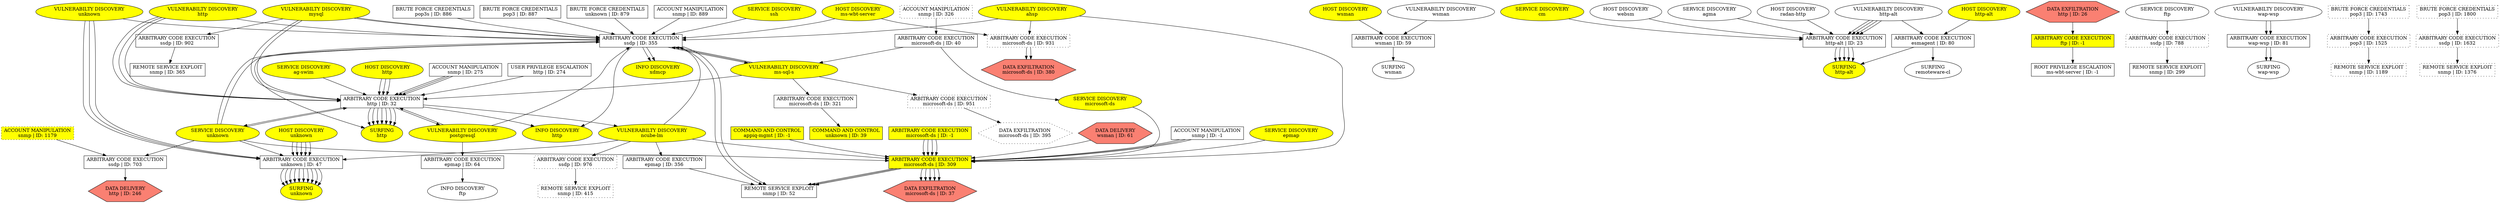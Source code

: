 digraph "" {
	"ARBITRARY CODE EXECUTION
microsoft-ds | ID: 309"	[fillcolor=yellow,
		shape=box,
		style=filled,
		tooltip="\"GPL NETBIOS SMB-DS Session Setup NTMLSSP unicode asn1 overflow attempt\""];
	"REMOTE SERVICE EXPLOIT
snmp | ID: 52"	[shape=box,
		tooltip="\"ET SNMP Samsung Printer SNMP Hardcode RW Community String\""];
	"ARBITRARY CODE EXECUTION
microsoft-ds | ID: 309" -> "REMOTE SERVICE EXPLOIT
snmp | ID: 52"	[key=0,
		data="{'color': 'blue', 'fontcolor': '\"blue\"', 'label': '\"start_next: 04/11/17, 14:05:32\ngap: -81sec\nend_prev: 04/11/17, 14:06:53\"'}"];
	"ARBITRARY CODE EXECUTION
microsoft-ds | ID: 309" -> "REMOTE SERVICE EXPLOIT
snmp | ID: 52"	[key=1,
		data="{'color': 'blue', 'fontcolor': '\"blue\"', 'label': '\"start_next: 04/11/17, 16:33:50\ngap: -184sec\nend_prev: 04/11/17, 16:36:54\"'}"];
	"ARBITRARY CODE EXECUTION
microsoft-ds | ID: 309" -> "REMOTE SERVICE EXPLOIT
snmp | ID: 52"	[key=2,
		data="{'color': 'blue', 'fontcolor': '\"blue\"', 'label': '\"start_next: 04/11/17, 18:04:59\ngap: -76sec\nend_prev: 04/11/17, 18:06:15\"'}"];
	"DATA EXFILTRATION
microsoft-ds | ID: 37"	[fillcolor=salmon,
		shape=hexagon,
		style=filled,
		tooltip="\"GPL NETBIOS SMB-DS IPC$ unicode share access\""];
	"ARBITRARY CODE EXECUTION
microsoft-ds | ID: 309" -> "DATA EXFILTRATION
microsoft-ds | ID: 37"	[key=0,
		data="{'color': 'tomato', 'fontcolor': '\"tomato\"', 'label': '\"start_next: 04/11/17, 17:03:44\ngap: 122sec\nend_prev: 04/11/17, 17:01:42\"'}"];
	"ARBITRARY CODE EXECUTION
microsoft-ds | ID: 309" -> "DATA EXFILTRATION
microsoft-ds | ID: 37"	[key=1,
		data="{'color': 'tomato', 'fontcolor': '\"tomato\"', 'label': '\"start_next: 04/11/17, 18:10:42\ngap: -34sec\nend_prev: 04/11/17, 18:11:15\"'}"];
	"ARBITRARY CODE EXECUTION
microsoft-ds | ID: 309" -> "DATA EXFILTRATION
microsoft-ds | ID: 37"	[key=2,
		data="{'color': 'tomato', 'fontcolor': '\"tomato\"', 'label': '\"start_next: 04/11/17, 19:08:19\ngap: 0sec\nend_prev: 04/11/17, 19:08:19\"'}"];
	"ARBITRARY CODE EXECUTION
microsoft-ds | ID: 309" -> "DATA EXFILTRATION
microsoft-ds | ID: 37"	[key=3,
		data="{'color': 'tomato', 'fontcolor': '\"tomato\"', 'label': '\"start_next: 04/11/17, 21:12:29\ngap: 0sec\nend_prev: 04/11/17, 21:12:29\"'}"];
	"ARBITRARY CODE EXECUTION
microsoft-ds | ID: 309" -> "DATA EXFILTRATION
microsoft-ds | ID: 37"	[key=4,
		data="{'color': 'tomato', 'fontcolor': '\"tomato\"', 'label': '\"start_next: 04/11/17, 22:27:22\ngap: 0sec\nend_prev: 04/11/17, 22:27:22\"'}"];
	"ARBITRARY CODE EXECUTION
microsoft-ds | ID: 931"	[shape=box,
		style=dotted,
		tooltip="\"GPL NETBIOS DCERPC Remote Activation bind attempt
GPL NETBIOS DCERPC IActivation little endian bind attempt
GPL NETBIOS SMB-DS \
Session Setup NTMLSSP asn1 overflow attempt
GPL MISC UPnP malformed advertisement
GPL NETBIOS SMB-DS Session Setup NTMLSSP unicode \
asn1 overflow attempt\""];
	"DATA EXFILTRATION
microsoft-ds | ID: 380"	[fillcolor=salmon,
		shape=hexagon,
		style=filled,
		tooltip="\"GPL NETBIOS SMB-DS IPC$ unicode share access
ET WEB_SPECIFIC_APPS PHP-CGI query string parameter vulnerability\""];
	"ARBITRARY CODE EXECUTION
microsoft-ds | ID: 931" -> "DATA EXFILTRATION
microsoft-ds | ID: 380"	[key=0,
		data="{'color': 'blue', 'fontcolor': '\"blue\"', 'label': '\"start_next: 04/11/17, 14:32:40\ngap: -189sec\nend_prev: 04/11/17, 14:35:49\"'}"];
	"ARBITRARY CODE EXECUTION
microsoft-ds | ID: 931" -> "DATA EXFILTRATION
microsoft-ds | ID: 380"	[key=1,
		data="{'color': 'blue', 'fontcolor': '\"blue\"', 'label': '\"start_next: 04/11/17, 16:52:00\ngap: -188sec\nend_prev: 04/11/17, 16:55:08\"'}"];
	"ARBITRARY CODE EXECUTION
ssdp | ID: 355"	[shape=box,
		tooltip="\"GPL MISC UPnP malformed advertisement\""];
	"ARBITRARY CODE EXECUTION
ssdp | ID: 355" -> "REMOTE SERVICE EXPLOIT
snmp | ID: 52"	[key=0,
		data="{'color': 'blue', 'fontcolor': '\"blue\"', 'label': '\"start_next: 04/11/17, 16:32:12\ngap: 17sec\nend_prev: 04/11/17, 16:31:55\"'}"];
	"ARBITRARY CODE EXECUTION
ssdp | ID: 355" -> "REMOTE SERVICE EXPLOIT
snmp | ID: 52"	[key=1,
		data="{'color': 'blue', 'fontcolor': '\"blue\"', 'label': '\"start_next: 04/11/17, 16:30:22\ngap: 22sec\nend_prev: 04/11/17, 16:29:59\"'}"];
	"VULNERABILTY DISCOVERY
ms-sql-s"	[fillcolor=yellow,
		shape=oval,
		style=filled,
		tooltip="\"ET POLICY Suspicious inbound to MSSQL port 1433
ET POLICY Suspicious inbound to mySQL port 3306
ET POLICY Suspicious inbound to \
Oracle SQL port 1521
ET POLICY Suspicious inbound to mSQL port 4333\""];
	"ARBITRARY CODE EXECUTION
ssdp | ID: 355" -> "VULNERABILTY DISCOVERY
ms-sql-s"	[key=0,
		data="{'color': 'blue', 'fontcolor': '\"blue\"', 'label': '\"start_next: 04/11/17, 18:56:58\ngap: 3395sec\nend_prev: 04/11/17, 18:00:23\"'}"];
	"SURFING
http"	[fillcolor=yellow,
		shape=oval,
		style=filled,
		tooltip="\"ET WEB_SERVER WEB-PHP phpinfo access\""];
	"ARBITRARY CODE EXECUTION
ssdp | ID: 355" -> "SURFING
http"	[key=0,
		data="{'color': 'blue', 'fontcolor': '\"blue\"', 'label': '\"start_next: 04/11/17, 14:04:47\ngap: 99sec\nend_prev: 04/11/17, 14:03:08\"'}"];
	"INFO DISCOVERY
http"	[fillcolor=yellow,
		shape=oval,
		style=filled,
		tooltip="\"GPL WEB_SERVER mod_gzip_status access\""];
	"ARBITRARY CODE EXECUTION
ssdp | ID: 355" -> "INFO DISCOVERY
http"	[key=0,
		data="{'color': 'blue', 'fontcolor': '\"blue\"', 'label': '\"start_next: 04/11/17, 21:08:16\ngap: 587sec\nend_prev: 04/11/17, 20:58:29\"'}"];
	"INFO DISCOVERY
xdmcp"	[fillcolor=yellow,
		shape=oval,
		style=filled,
		tooltip="\"GPL RPC xdmcp info query\""];
	"ARBITRARY CODE EXECUTION
ssdp | ID: 355" -> "INFO DISCOVERY
xdmcp"	[key=0,
		data="{'color': 'blue', 'fontcolor': '\"blue\"', 'label': '\"start_next: 04/11/17, 14:09:15\ngap: 21sec\nend_prev: 04/11/17, 14:08:53\"'}"];
	"ARBITRARY CODE EXECUTION
ssdp | ID: 355" -> "INFO DISCOVERY
xdmcp"	[key=1,
		data="{'color': 'blue', 'fontcolor': '\"blue\"', 'label': '\"start_next: 04/11/17, 18:58:54\ngap: 21sec\nend_prev: 04/11/17, 18:58:33\"'}"];
	"ARBITRARY CODE EXECUTION
epmap | ID: 64"	[shape=box,
		tooltip="\"ET EXPLOIT Possible Pure-FTPd CVE-2014-6271 attempt
GPL NETBIOS DCERPC Remote Activation bind attempt
GPL NETBIOS DCERPC IActivation \
little endian bind attempt\""];
	"INFO DISCOVERY
ftp"	[shape=oval,
		tooltip="\"GPL FTP CWD Root directory transversal attempt
GPL FTP PORT bounce attempt
GPL FTP CWD ~ attempt
GPL FTP CWD ~root attempt
GPL \
FTP SITE EXEC attempt
GPL FTP CWD .... attempt
GPL FTP LIST directory traversal attempt
GPL RPC xdmcp info query
GPL FTP CWD ...
\
GPL FTP .forward\""];
	"ARBITRARY CODE EXECUTION
epmap | ID: 64" -> "INFO DISCOVERY
ftp"	[key=0,
		data="{'color': 'blue', 'fontcolor': '\"blue\"', 'label': '\"start_next: 04/11/17, 14:03:39\ngap: -127sec\nend_prev: 04/11/17, 14:05:47\"'}"];
	"ARBITRARY CODE EXECUTION
http | ID: 32"	[shape=box,
		tooltip="\"ET CURRENT_EVENTS QNAP Shellshock CVE-2014-6271\""];
	"VULNERABILTY DISCOVERY
ncube-lm"	[fillcolor=yellow,
		shape=oval,
		style=filled,
		tooltip="\"ET POLICY Suspicious inbound to mySQL port 3306
ET POLICY Suspicious inbound to mSQL port 4333
ET POLICY Suspicious inbound to \
MSSQL port 1433
ET POLICY Suspicious inbound to Oracle SQL port 1521
ET SCAN Nessus User Agent
ET POLICY Suspicious inbound to PostgreSQL \
port 5432\""];
	"ARBITRARY CODE EXECUTION
http | ID: 32" -> "VULNERABILTY DISCOVERY
ncube-lm"	[key=0,
		data="{'color': 'blue', 'fontcolor': '\"blue\"', 'label': '\"start_next: 04/11/17, 15:53:52\ngap: 352sec\nend_prev: 04/11/17, 15:48:00\"'}"];
	"SERVICE DISCOVERY
unknown"	[fillcolor=yellow,
		shape=oval,
		style=filled,
		tooltip="\"ET SCAN Potential VNC Scan 5800-5820\""];
	"ARBITRARY CODE EXECUTION
http | ID: 32" -> "SERVICE DISCOVERY
unknown"	[key=0,
		data="{'color': 'purple', 'fontcolor': '\"purple\"', 'label': '\"start_next: 04/11/17, 13:55:54\ngap: 100sec\nend_prev: 04/11/17, 13:54:14\"'}"];
	"VULNERABILTY DISCOVERY
postgresql"	[fillcolor=yellow,
		shape=oval,
		style=filled,
		tooltip="\"ET POLICY Suspicious inbound to PostgreSQL port 5432\""];
	"ARBITRARY CODE EXECUTION
http | ID: 32" -> "VULNERABILTY DISCOVERY
postgresql"	[key=0,
		data="{'color': 'purple', 'fontcolor': '\"purple\"', 'label': '\"start_next: 04/11/17, 15:53:12\ngap: 0sec\nend_prev: 04/11/17, 15:53:12\"'}"];
	"ARBITRARY CODE EXECUTION
http | ID: 32" -> "SURFING
http"	[key=0,
		data="{'color': 'blue', 'fontcolor': '\"blue\"', 'label': '\"start_next: 04/11/17, 22:18:58\ngap: 1sec\nend_prev: 04/11/17, 22:18:57\"'}"];
	"ARBITRARY CODE EXECUTION
http | ID: 32" -> "SURFING
http"	[key=1,
		data="{'color': 'purple', 'fontcolor': '\"purple\"', 'label': '\"start_next: 04/11/17, 13:31:57\ngap: 1sec\nend_prev: 04/11/17, 13:31:56\"'}"];
	"ARBITRARY CODE EXECUTION
http | ID: 32" -> "SURFING
http"	[key=2,
		data="{'color': 'purple', 'fontcolor': '\"purple\"', 'label': '\"start_next: 04/11/17, 15:49:53\ngap: 1sec\nend_prev: 04/11/17, 15:49:52\"'}"];
	"ARBITRARY CODE EXECUTION
http | ID: 32" -> "SURFING
http"	[key=3,
		data="{'color': 'purple', 'fontcolor': '\"purple\"', 'label': '\"start_next: 04/11/17, 18:10:06\ngap: 1sec\nend_prev: 04/11/17, 18:10:05\"'}"];
	"ARBITRARY CODE EXECUTION
http | ID: 32" -> "SURFING
http"	[key=4,
		data="{'color': 'purple', 'fontcolor': '\"purple\"', 'label': '\"start_next: 04/11/17, 13:22:51\ngap: 1sec\nend_prev: 04/11/17, 13:22:50\"'}"];
	"ARBITRARY CODE EXECUTION
http | ID: 32" -> "SURFING
http"	[key=5,
		data="{'color': 'brown', 'fontcolor': '\"brown\"', 'label': '\"start_next: 04/11/17, 14:16:07\ngap: 1sec\nend_prev: 04/11/17, 14:16:06\"'}"];
	"ARBITRARY CODE EXECUTION
http | ID: 32" -> "SURFING
http"	[key=6,
		data="{'color': 'brown', 'fontcolor': '\"brown\"', 'label': '\"start_next: 04/11/17, 14:17:30\ngap: -79sec\nend_prev: 04/11/17, 14:18:50\"'}"];
	"ARBITRARY CODE EXECUTION
http | ID: 32" -> "INFO DISCOVERY
http"	[key=0,
		data="{'color': 'darkgreen', 'fontcolor': '\"darkgreen\"', 'label': '\"start_next: 04/11/17, 22:10:29\ngap: -46sec\nend_prev: 04/11/17, 22:\
11:15\"'}"];
	"ARBITRARY CODE EXECUTION
ssdp | ID: 976"	[shape=box,
		style=dotted,
		tooltip="\"GPL MISC UPnP malformed advertisement\""];
	"REMOTE SERVICE EXPLOIT
snmp | ID: 415"	[shape=box,
		style=dotted,
		tooltip="\"ET SNMP Samsung Printer SNMP Hardcode RW Community String\""];
	"ARBITRARY CODE EXECUTION
ssdp | ID: 976" -> "REMOTE SERVICE EXPLOIT
snmp | ID: 415"	[key=0,
		data="{'color': 'blue', 'fontcolor': '\"blue\"', 'label': '\"start_next: 04/11/17, 14:01:26\ngap: 22sec\nend_prev: 04/11/17, 14:01:04\"'}"];
	"ARBITRARY CODE EXECUTION
unknown | ID: 47"	[shape=box,
		tooltip="\"ET CURRENT_EVENTS QNAP Shellshock CVE-2014-6271\""];
	"SURFING
unknown"	[fillcolor=yellow,
		shape=oval,
		style=filled,
		tooltip="\"ET WEB_SERVER WEB-PHP phpinfo access\""];
	"ARBITRARY CODE EXECUTION
unknown | ID: 47" -> "SURFING
unknown"	[key=0,
		data="{'color': 'blue', 'fontcolor': '\"blue\"', 'label': '\"start_next: 04/11/17, 15:48:48\ngap: 1sec\nend_prev: 04/11/17, 15:48:47\"'}"];
	"ARBITRARY CODE EXECUTION
unknown | ID: 47" -> "SURFING
unknown"	[key=1,
		data="{'color': 'purple', 'fontcolor': '\"purple\"', 'label': '\"start_next: 04/11/17, 13:35:57\ngap: 1sec\nend_prev: 04/11/17, 13:35:56\"'}"];
	"ARBITRARY CODE EXECUTION
unknown | ID: 47" -> "SURFING
unknown"	[key=2,
		data="{'color': 'purple', 'fontcolor': '\"purple\"', 'label': '\"start_next: 04/11/17, 15:57:23\ngap: 1sec\nend_prev: 04/11/17, 15:57:21\"'}"];
	"ARBITRARY CODE EXECUTION
unknown | ID: 47" -> "SURFING
unknown"	[key=3,
		data="{'color': 'purple', 'fontcolor': '\"purple\"', 'label': '\"start_next: 04/11/17, 18:14:41\ngap: 1sec\nend_prev: 04/11/17, 18:14:40\"'}"];
	"ARBITRARY CODE EXECUTION
unknown | ID: 47" -> "SURFING
unknown"	[key=4,
		data="{'color': 'purple', 'fontcolor': '\"purple\"', 'label': '\"start_next: 04/11/17, 20:49:04\ngap: 1sec\nend_prev: 04/11/17, 20:49:03\"'}"];
	"ARBITRARY CODE EXECUTION
unknown | ID: 47" -> "SURFING
unknown"	[key=5,
		data="{'color': 'purple', 'fontcolor': '\"purple\"', 'label': '\"start_next: 04/11/17, 20:41:51\ngap: 1sec\nend_prev: 04/11/17, 20:41:49\"'}"];
	"ARBITRARY CODE EXECUTION
unknown | ID: 47" -> "SURFING
unknown"	[key=6,
		data="{'color': 'brown', 'fontcolor': '\"brown\"', 'label': '\"start_next: 04/11/17, 14:18:04\ngap: 1sec\nend_prev: 04/11/17, 14:18:02\"'}"];
	"ARBITRARY CODE EXECUTION
unknown | ID: 47" -> "SURFING
unknown"	[key=7,
		data="{'color': 'brown', 'fontcolor': '\"brown\"', 'label': '\"start_next: 04/11/17, 14:26:35\ngap: 1sec\nend_prev: 04/11/17, 14:26:34\"'}"];
	"ARBITRARY CODE EXECUTION
unknown | ID: 47" -> "SURFING
unknown"	[key=8,
		data="{'color': 'brown', 'fontcolor': '\"brown\"', 'label': '\"start_next: 04/11/17, 14:53:41\ngap: 1sec\nend_prev: 04/11/17, 14:53:40\"'}"];
	"ARBITRARY CODE EXECUTION
unknown | ID: 47" -> "SURFING
unknown"	[key=9,
		data="{'color': 'tomato', 'fontcolor': '\"tomato\"', 'label': '\"start_next: 04/11/17, 17:01:47\ngap: 1sec\nend_prev: 04/11/17, 17:01:46\"'}"];
	"ARBITRARY CODE EXECUTION
epmap | ID: 356"	[shape=box,
		tooltip="\"GPL MISC UPnP malformed advertisement
GPL NETBIOS DCERPC Remote Activation bind attempt
GPL NETBIOS SMB-DS Session Setup NTMLSSP \
unicode asn1 overflow attempt
GPL NETBIOS DCERPC IActivation little endian bind attempt\""];
	"ARBITRARY CODE EXECUTION
epmap | ID: 356" -> "REMOTE SERVICE EXPLOIT
snmp | ID: 52"	[key=0,
		data="{'color': 'blue', 'fontcolor': '\"blue\"', 'label': '\"start_next: 04/11/17, 18:05:23\ngap: 15sec\nend_prev: 04/11/17, 18:05:07\"'}"];
	"ARBITRARY CODE EXECUTION
ssdp | ID: 703"	[shape=box,
		tooltip="\"GPL MISC UPnP malformed advertisement\""];
	"DATA DELIVERY
http | ID: 246"	[fillcolor=salmon,
		shape=hexagon,
		style=filled,
		tooltip="\"GPL WEB_SERVER perl post attempt\""];
	"ARBITRARY CODE EXECUTION
ssdp | ID: 703" -> "DATA DELIVERY
http | ID: 246"	[key=0,
		data="{'color': 'blue', 'fontcolor': '\"blue\"', 'label': '\"start_next: 04/11/17, 19:00:38\ngap: 124sec\nend_prev: 04/11/17, 18:58:34\"'}"];
	"ARBITRARY CODE EXECUTION
ssdp | ID: 902"	[shape=box,
		tooltip="\"GPL MISC UPnP malformed advertisement\""];
	"REMOTE SERVICE EXPLOIT
snmp | ID: 365"	[shape=box,
		tooltip="\"ET SNMP Samsung Printer SNMP Hardcode RW Community String\""];
	"ARBITRARY CODE EXECUTION
ssdp | ID: 902" -> "REMOTE SERVICE EXPLOIT
snmp | ID: 365"	[key=0,
		data="{'color': 'blue', 'fontcolor': '\"blue\"', 'label': '\"start_next: 04/11/17, 16:30:10\ngap: 22sec\nend_prev: 04/11/17, 16:29:49\"'}"];
	"ARBITRARY CODE EXECUTION
wsman | ID: 59"	[shape=box,
		tooltip="\"ET CURRENT_EVENTS QNAP Shellshock CVE-2014-6271\""];
	"SURFING
wsman"	[shape=oval,
		tooltip="\"ET WEB_SERVER WEB-PHP phpinfo access\""];
	"ARBITRARY CODE EXECUTION
wsman | ID: 59" -> "SURFING
wsman"	[key=0,
		data="{'color': 'purple', 'fontcolor': '\"purple\"', 'label': '\"start_next: 04/11/17, 14:07:07\ngap: 1sec\nend_prev: 04/11/17, 14:07:06\"'}"];
	"ARBITRARY CODE EXECUTION
microsoft-ds | ID: 951"	[shape=box,
		style=dotted,
		tooltip="\"GPL MISC UPnP malformed advertisement
GPL NETBIOS SMB-DS Session Setup NTMLSSP unicode asn1 overflow attempt\""];
	"DATA EXFILTRATION
microsoft-ds | ID: 395"	[fillcolor=salmon,
		shape=hexagon,
		style=dotted,
		tooltip="\"GPL NETBIOS SMB-DS IPC$ unicode share access
ET WEB_SPECIFIC_APPS PHP-CGI query string parameter vulnerability\""];
	"ARBITRARY CODE EXECUTION
microsoft-ds | ID: 951" -> "DATA EXFILTRATION
microsoft-ds | ID: 395"	[key=0,
		data="{'color': 'blue', 'fontcolor': '\"blue\"', 'label': '\"start_next: 04/11/17, 18:32:57\ngap: -189sec\nend_prev: 04/11/17, 18:36:06\"'}"];
	"ARBITRARY CODE EXECUTION
microsoft-ds | ID: 321"	[shape=box,
		tooltip="\"GPL NETBIOS SMB-DS Session Setup NTMLSSP unicode asn1 overflow attempt\""];
	"COMMAND AND CONTROL
unknown | ID: 39"	[fillcolor=yellow,
		shape=box,
		style=filled,
		tooltip="\"ET POLICY RDP connection confirm\""];
	"ARBITRARY CODE EXECUTION
microsoft-ds | ID: 321" -> "COMMAND AND CONTROL
unknown | ID: 39"	[key=0,
		data="{'color': 'orange', 'fontcolor': '\"orange\"', 'label': '\"start_next: 04/11/17, 14:08:19\ngap: 364sec\nend_prev: 04/11/17, 14:02:15\"'}"];
	"ARBITRARY CODE EXECUTION
http-alt | ID: 23"	[shape=box,
		tooltip="\"ET CURRENT_EVENTS QNAP Shellshock CVE-2014-6271\""];
	"SURFING
http-alt"	[fillcolor=yellow,
		shape=oval,
		style=filled,
		tooltip="\"ET WEB_SERVER WEB-PHP phpinfo access\""];
	"ARBITRARY CODE EXECUTION
http-alt | ID: 23" -> "SURFING
http-alt"	[key=0,
		data="{'color': 'maroon', 'fontcolor': '\"maroon\"', 'label': '\"start_next: 04/11/17, 18:02:29\ngap: 1sec\nend_prev: 04/11/17, 18:02:28\"'}"];
	"ARBITRARY CODE EXECUTION
http-alt | ID: 23" -> "SURFING
http-alt"	[key=1,
		data="{'color': 'blue', 'fontcolor': '\"blue\"', 'label': '\"start_next: 04/11/17, 20:16:08\ngap: -266sec\nend_prev: 04/11/17, 20:20:34\"'}"];
	"ARBITRARY CODE EXECUTION
http-alt | ID: 23" -> "SURFING
http-alt"	[key=2,
		data="{'color': 'brown', 'fontcolor': '\"brown\"', 'label': '\"start_next: 04/11/17, 14:18:34\ngap: 1sec\nend_prev: 04/11/17, 14:18:33\"'}"];
	"ARBITRARY CODE EXECUTION
http-alt | ID: 23" -> "SURFING
http-alt"	[key=3,
		data="{'color': 'brown', 'fontcolor': '\"brown\"', 'label': '\"start_next: 04/11/17, 14:08:03\ngap: 1sec\nend_prev: 04/11/17, 14:08:02\"'}"];
	"ARBITRARY CODE EXECUTION
http-alt | ID: 23" -> "SURFING
http-alt"	[key=4,
		data="{'color': 'tomato', 'fontcolor': '\"tomato\"', 'label': '\"start_next: 04/11/17, 16:11:46\ngap: 1sec\nend_prev: 04/11/17, 16:11:46\"'}"];
	"ARBITRARY CODE EXECUTION
ftp | ID: -1"	[fillcolor=yellow,
		shape=box,
		style=filled,
		tooltip="\"ET EXPLOIT Possible Pure-FTPd CVE-2014-6271 attempt\""];
	"ROOT PRIVILEGE ESCALATION
ms-wbt-server | ID: -1"	[shape=box,
		tooltip="\"ET POLICY MS Terminal Server Root login\""];
	"ARBITRARY CODE EXECUTION
ftp | ID: -1" -> "ROOT PRIVILEGE ESCALATION
ms-wbt-server | ID: -1"	[key=0,
		data="{'color': 'blue', 'fontcolor': '\"blue\"', 'label': '\"start_next: 04/11/17, 17:47:40\ngap: 4373sec\nend_prev: 04/11/17, 16:34:47\"'}"];
	"ARBITRARY CODE EXECUTION
ssdp | ID: 788"	[shape=box,
		style=dotted,
		tooltip="\"GPL MISC UPnP malformed advertisement
ET EXPLOIT Possible Pure-FTPd CVE-2014-6271 attempt
GPL NETBIOS DCERPC Remote Activation \
bind attempt
GPL NETBIOS DCERPC IActivation little endian bind attempt\""];
	"REMOTE SERVICE EXPLOIT
snmp | ID: 299"	[shape=box,
		tooltip="\"ET SNMP Samsung Printer SNMP Hardcode RW Community String\""];
	"ARBITRARY CODE EXECUTION
ssdp | ID: 788" -> "REMOTE SERVICE EXPLOIT
snmp | ID: 299"	[key=0,
		data="{'color': 'blue', 'fontcolor': '\"blue\"', 'label': '\"start_next: 04/11/17, 18:03:41\ngap: -125sec\nend_prev: 04/11/17, 18:05:46\"'}"];
	"ARBITRARY CODE EXECUTION
wap-wsp | ID: 81"	[shape=box,
		tooltip="\"ET CURRENT_EVENTS QNAP Shellshock CVE-2014-6271\""];
	"SURFING
wap-wsp"	[shape=oval,
		tooltip="\"ET WEB_SERVER WEB-PHP phpinfo access\""];
	"ARBITRARY CODE EXECUTION
wap-wsp | ID: 81" -> "SURFING
wap-wsp"	[key=0,
		data="{'color': 'purple', 'fontcolor': '\"purple\"', 'label': '\"start_next: 04/11/17, 17:47:25\ngap: 41sec\nend_prev: 04/11/17, 17:46:44\"'}"];
	"ARBITRARY CODE EXECUTION
wap-wsp | ID: 81" -> "SURFING
wap-wsp"	[key=1,
		data="{'color': 'purple', 'fontcolor': '\"purple\"', 'label': '\"start_next: 04/11/17, 20:48:45\ngap: 41sec\nend_prev: 04/11/17, 20:48:04\"'}"];
	"ARBITRARY CODE EXECUTION
esmagent | ID: 80"	[shape=box,
		tooltip="\"ET CURRENT_EVENTS QNAP Shellshock CVE-2014-6271\""];
	"ARBITRARY CODE EXECUTION
esmagent | ID: 80" -> "SURFING
http-alt"	[key=0,
		data="{'color': 'purple', 'fontcolor': '\"purple\"', 'label': '\"start_next: 04/11/17, 14:00:38\ngap: -596sec\nend_prev: 04/11/17, 14:10:\
35\"'}"];
	"SURFING
remoteware-cl"	[shape=oval,
		tooltip="\"ET WEB_SERVER WEB-PHP phpinfo access\""];
	"ARBITRARY CODE EXECUTION
esmagent | ID: 80" -> "SURFING
remoteware-cl"	[key=0,
		data="{'color': 'purple', 'fontcolor': '\"purple\"', 'label': '\"start_next: 04/11/17, 16:48:30\ngap: -320sec\nend_prev: 04/11/17, 16:53:\
50\"'}"];
	"ARBITRARY CODE EXECUTION
microsoft-ds | ID: 40"	[shape=box,
		tooltip="\"GPL NETBIOS DCERPC Remote Activation bind attempt
GPL NETBIOS SMB-DS Session Setup NTMLSSP unicode asn1 overflow attempt
GPL NETBIOS \
DCERPC IActivation little endian bind attempt\""];
	"ARBITRARY CODE EXECUTION
microsoft-ds | ID: 40" -> "VULNERABILTY DISCOVERY
ms-sql-s"	[key=0,
		data="{'color': 'blue', 'fontcolor': '\"blue\"', 'label': '\"start_next: 04/11/17, 14:03:07\ngap: -220sec\nend_prev: 04/11/17, 14:06:47\"'}"];
	"SERVICE DISCOVERY
microsoft-ds"	[fillcolor=yellow,
		shape=oval,
		style=filled,
		tooltip="\"ET SCAN Behavioral Unusual Port 135 traffic Potential Scan or Infection
ET SCAN Potential VNC Scan 5800-5820
ET SCAN Behavioral \
Unusual Port 445 traffic Potential Scan or Infection\""];
	"ARBITRARY CODE EXECUTION
microsoft-ds | ID: 40" -> "SERVICE DISCOVERY
microsoft-ds"	[key=0,
		data="{'color': 'blue', 'fontcolor': '\"blue\"', 'label': '\"start_next: 04/11/17, 14:02:15\ngap: -263sec\nend_prev: 04/11/17, 14:06:37\"'}"];
	"ARBITRARY CODE EXECUTION
pop3 | ID: 1525"	[shape=box,
		style=dotted,
		tooltip="\"GPL MISC UPnP malformed advertisement
GPL POP3 POP3 PASS overflow attempt\""];
	"REMOTE SERVICE EXPLOIT
snmp | ID: 1189"	[shape=box,
		style=dotted,
		tooltip="\"ET SNMP Samsung Printer SNMP Hardcode RW Community String\""];
	"ARBITRARY CODE EXECUTION
pop3 | ID: 1525" -> "REMOTE SERVICE EXPLOIT
snmp | ID: 1189"	[key=0,
		data="{'color': 'blue', 'fontcolor': '\"blue\"', 'label': '\"start_next: 04/11/17, 14:01:35\ngap: -81sec\nend_prev: 04/11/17, 14:02:56\"'}"];
	"ARBITRARY CODE EXECUTION
ssdp | ID: 1632"	[shape=box,
		style=dotted,
		tooltip="\"GPL MISC UPnP malformed advertisement
GPL POP3 POP3 PASS overflow attempt\""];
	"REMOTE SERVICE EXPLOIT
snmp | ID: 1376"	[shape=box,
		style=dotted,
		tooltip="\"ET SNMP Samsung Printer SNMP Hardcode RW Community String\""];
	"ARBITRARY CODE EXECUTION
ssdp | ID: 1632" -> "REMOTE SERVICE EXPLOIT
snmp | ID: 1376"	[key=0,
		data="{'color': 'blue', 'fontcolor': '\"blue\"', 'label': '\"start_next: 04/11/17, 18:00:43\ngap: -61sec\nend_prev: 04/11/17, 18:01:44\"'}"];
	"ARBITRARY CODE EXECUTION
microsoft-ds | ID: -1"	[fillcolor=yellow,
		shape=box,
		style=filled,
		tooltip="\"GPL NETBIOS SMB-DS Session Setup NTMLSSP unicode asn1 overflow attempt\""];
	"ARBITRARY CODE EXECUTION
microsoft-ds | ID: -1" -> "ARBITRARY CODE EXECUTION
microsoft-ds | ID: 309"	[key=0,
		data="{'color': 'tomato', 'label': '<font color=\"tomato\"> start_next: 04/11/17, 17:01:42<br/>gap: 3657sec<br/>end_prev: 04/11/17, 16:00:\
45</font><br/><font color=\"tomato\"><b>Attacker: 10.0.254.31</b></font>'}"];
	"ARBITRARY CODE EXECUTION
microsoft-ds | ID: -1" -> "ARBITRARY CODE EXECUTION
microsoft-ds | ID: 309"	[key=1,
		data="{'color': 'tomato', 'label': '<font color=\"tomato\"> start_next: 04/11/17, 18:10:42<br/>gap: 846sec<br/>end_prev: 04/11/17, 17:56:\
36</font><br/><font color=\"tomato\"><b>Attacker: 10.0.254.31</b></font>'}"];
	"ARBITRARY CODE EXECUTION
microsoft-ds | ID: -1" -> "ARBITRARY CODE EXECUTION
microsoft-ds | ID: 309"	[key=2,
		data="{'color': 'tomato', 'label': '<font color=\"tomato\"> start_next: 04/11/17, 19:08:19<br/>gap: 2887sec<br/>end_prev: 04/11/17, 18:20:\
11</font><br/><font color=\"tomato\"><b>Attacker: 10.0.254.31</b></font>'}"];
	"ARBITRARY CODE EXECUTION
microsoft-ds | ID: -1" -> "ARBITRARY CODE EXECUTION
microsoft-ds | ID: 309"	[key=3,
		data="{'color': 'tomato', 'label': '<font color=\"tomato\"> start_next: 04/11/17, 21:12:29<br/>gap: 1628sec<br/>end_prev: 04/11/17, 20:45:\
21</font><br/><font color=\"tomato\"><b>Attacker: 10.0.254.31</b></font>'}"];
	"DATA EXFILTRATION
http | ID: 26"	[fillcolor=salmon,
		shape=hexagon,
		style=filled,
		tooltip="\"ET WEB_SPECIFIC_APPS PHP-CGI query string parameter vulnerability\""];
	"DATA EXFILTRATION
http | ID: 26" -> "ARBITRARY CODE EXECUTION
ftp | ID: -1"	[key=0,
		data="{'color': 'blue', 'fontcolor': '\"blue\"', 'label': '\"start_next: 04/11/17, 16:34:47\ngap: 27sec\nend_prev: 04/11/17, 16:34:19\"'}"];
	"HOST DISCOVERY
ms-wbt-server"	[fillcolor=yellow,
		shape=oval,
		style=filled,
		tooltip="\"ET SCAN Behavioral Unusually fast Terminal Server Traffic Potential Scan or Infection (Inbound)\""];
	"HOST DISCOVERY
ms-wbt-server" -> "ARBITRARY CODE EXECUTION
microsoft-ds | ID: 931"	[key=0,
		data="{'color': 'blue', 'fontcolor': '\"blue\"', 'label': '\"start_next: 04/11/17, 16:51:22\ngap: -206sec\nend_prev: 04/11/17, 16:54:49\"'}"];
	"HOST DISCOVERY
ms-wbt-server" -> "ARBITRARY CODE EXECUTION
ssdp | ID: 355"	[key=0,
		data="{'color': 'blue', 'fontcolor': '\"blue\"', 'label': '\"start_next: 04/11/17, 18:00:13\ngap: 90sec\nend_prev: 04/11/17, 17:58:43\"'}"];
	"VULNERABILTY DISCOVERY
ahsp"	[fillcolor=yellow,
		shape=oval,
		style=filled,
		tooltip="\"ET POLICY Suspicious inbound to PostgreSQL port 5432
ET POLICY Suspicious inbound to MSSQL port 1433
ET POLICY Suspicious inbound \
to Oracle SQL port 1521
ET POLICY Suspicious inbound to mSQL port 4333\""];
	"VULNERABILTY DISCOVERY
ahsp" -> "ARBITRARY CODE EXECUTION
microsoft-ds | ID: 309"	[key=0,
		data="{'color': 'orange', 'fontcolor': '\"orange\"', 'label': '\"start_next: 04/11/17, 21:04:46\ngap: 24576sec\nend_prev: 04/11/17, 14:15:\
10\"'}"];
	"VULNERABILTY DISCOVERY
ahsp" -> "ARBITRARY CODE EXECUTION
microsoft-ds | ID: 931"	[key=0,
		data="{'color': 'blue', 'fontcolor': '\"blue\"', 'label': '\"start_next: 04/11/17, 14:32:40\ngap: -170sec\nend_prev: 04/11/17, 14:35:30\"'}"];
	"VULNERABILTY DISCOVERY
ahsp" -> "ARBITRARY CODE EXECUTION
ssdp | ID: 355"	[key=0,
		data="{'color': 'blue', 'fontcolor': '\"blue\"', 'label': '\"start_next: 04/11/17, 16:31:28\ngap: 125sec\nend_prev: 04/11/17, 16:29:22\"'}"];
	"VULNERABILTY DISCOVERY
mysql"	[fillcolor=yellow,
		shape=oval,
		style=filled,
		tooltip="\"ET POLICY Suspicious inbound to MSSQL port 1433
ET POLICY Suspicious inbound to mySQL port 3306
ET POLICY Suspicious inbound to \
Oracle SQL port 1521
ET POLICY Suspicious inbound to PostgreSQL port 5432\""];
	"VULNERABILTY DISCOVERY
mysql" -> "ARBITRARY CODE EXECUTION
ssdp | ID: 355"	[key=0,
		data="{'color': 'blue', 'fontcolor': '\"blue\"', 'label': '\"start_next: 04/11/17, 16:29:55\ngap: -66sec\nend_prev: 04/11/17, 16:31:01\"'}"];
	"VULNERABILTY DISCOVERY
mysql" -> "ARBITRARY CODE EXECUTION
ssdp | ID: 355"	[key=1,
		data="{'color': 'blue', 'fontcolor': '\"blue\"', 'label': '\"start_next: 04/11/17, 18:00:32\ngap: -448sec\nend_prev: 04/11/17, 18:08:01\"'}"];
	"VULNERABILTY DISCOVERY
mysql" -> "ARBITRARY CODE EXECUTION
http | ID: 32"	[key=0,
		data="{'color': 'purple', 'fontcolor': '\"purple\"', 'label': '\"start_next: 04/11/17, 18:10:05\ngap: 724sec\nend_prev: 04/11/17, 17:58:01\"'}"];
	"VULNERABILTY DISCOVERY
mysql" -> "ARBITRARY CODE EXECUTION
http | ID: 32"	[key=1,
		data="{'color': 'purple', 'fontcolor': '\"purple\"', 'label': '\"start_next: 04/11/17, 14:14:21\ngap: -558sec\nend_prev: 04/11/17, 14:23:\
39\"'}"];
	"VULNERABILTY DISCOVERY
mysql" -> "ARBITRARY CODE EXECUTION
ssdp | ID: 902"	[key=0,
		data="{'color': 'blue', 'fontcolor': '\"blue\"', 'label': '\"start_next: 04/11/17, 16:29:38\ngap: 64sec\nend_prev: 04/11/17, 16:28:34\"'}"];
	"SERVICE DISCOVERY
cm"	[fillcolor=yellow,
		shape=oval,
		style=filled,
		tooltip="\"ET SCAN Potential VNC Scan 5900-5920\""];
	"SERVICE DISCOVERY
cm" -> "ARBITRARY CODE EXECUTION
http-alt | ID: 23"	[key=0,
		data="{'color': 'brown', 'fontcolor': '\"brown\"', 'label': '\"start_next: 04/11/17, 14:18:33\ngap: 110sec\nend_prev: 04/11/17, 14:16:44\"'}"];
	"HOST DISCOVERY
websm"	[shape=oval,
		tooltip="\"ET SCAN Possible Nmap User-Agent Observed
ET SCAN Nmap Scripting Engine User-Agent Detected (Nmap Scripting Engine)\""];
	"HOST DISCOVERY
websm" -> "ARBITRARY CODE EXECUTION
http-alt | ID: 23"	[key=0,
		data="{'color': 'purple', 'fontcolor': '\"purple\"', 'label': '\"start_next: 04/11/17, 17:37:59\ngap: 32sec\nend_prev: 04/11/17, 17:37:26\"'}"];
	"SERVICE DISCOVERY
agma"	[shape=oval,
		tooltip="\"ET SCAN Potential VNC Scan 5900-5920\""];
	"SERVICE DISCOVERY
agma" -> "ARBITRARY CODE EXECUTION
http-alt | ID: 23"	[key=0,
		data="{'color': 'purple', 'fontcolor': '\"purple\"', 'label': '\"start_next: 04/11/17, 14:07:58\ngap: 317sec\nend_prev: 04/11/17, 14:02:41\"'}"];
	"HOST DISCOVERY
radan-http"	[shape=oval,
		tooltip="\"ET SCAN Possible Nmap User-Agent Observed
ET SCAN Nmap Scripting Engine User-Agent Detected (Nmap Scripting Engine)\""];
	"HOST DISCOVERY
radan-http" -> "ARBITRARY CODE EXECUTION
http-alt | ID: 23"	[key=0,
		data="{'color': 'tomato', 'fontcolor': '\"tomato\"', 'label': '\"start_next: 04/11/17, 19:18:43\ngap: 43sec\nend_prev: 04/11/17, 19:18:00\"'}"];
	"VULNERABILTY DISCOVERY
http-alt"	[shape=oval,
		tooltip="\"ET SCAN Nikto Web App Scan in Progress\""];
	"VULNERABILTY DISCOVERY
http-alt" -> "ARBITRARY CODE EXECUTION
http-alt | ID: 23"	[key=0,
		data="{'color': 'maroon', 'fontcolor': '\"maroon\"', 'label': '\"start_next: 04/11/17, 18:02:28\ngap: 1sec\nend_prev: 04/11/17, 18:02:27\"'}"];
	"VULNERABILTY DISCOVERY
http-alt" -> "ARBITRARY CODE EXECUTION
http-alt | ID: 23"	[key=1,
		data="{'color': 'blue', 'fontcolor': '\"blue\"', 'label': '\"start_next: 04/11/17, 20:16:08\ngap: 1sec\nend_prev: 04/11/17, 20:16:07\"'}"];
	"VULNERABILTY DISCOVERY
http-alt" -> "ARBITRARY CODE EXECUTION
http-alt | ID: 23"	[key=2,
		data="{'color': 'brown', 'fontcolor': '\"brown\"', 'label': '\"start_next: 04/11/17, 14:08:02\ngap: 1sec\nend_prev: 04/11/17, 14:08:02\"'}"];
	"VULNERABILTY DISCOVERY
http-alt" -> "ARBITRARY CODE EXECUTION
http-alt | ID: 23"	[key=3,
		data="{'color': 'tomato', 'fontcolor': '\"tomato\"', 'label': '\"start_next: 04/11/17, 16:11:46\ngap: 1sec\nend_prev: 04/11/17, 16:11:45\"'}"];
	"VULNERABILTY DISCOVERY
http-alt" -> "ARBITRARY CODE EXECUTION
esmagent | ID: 80"	[key=0,
		data="{'color': 'purple', 'fontcolor': '\"purple\"', 'label': '\"start_next: 04/11/17, 14:00:37\ngap: 1sec\nend_prev: 04/11/17, 14:00:37\"'}"];
	"HOST DISCOVERY
http-alt"	[fillcolor=yellow,
		shape=oval,
		style=filled,
		tooltip="\"ET SCAN Possible Nmap User-Agent Observed
ET SCAN Nmap Scripting Engine User-Agent Detected (Nmap Scripting Engine)\""];
	"HOST DISCOVERY
http-alt" -> "ARBITRARY CODE EXECUTION
esmagent | ID: 80"	[key=0,
		data="{'color': 'purple', 'fontcolor': '\"purple\"', 'label': '\"start_next: 04/11/17, 16:48:29\ngap: -102sec\nend_prev: 04/11/17, 16:50:\
11\"'}"];
	"VULNERABILTY DISCOVERY
ncube-lm" -> "ARBITRARY CODE EXECUTION
microsoft-ds | ID: 309"	[key=0,
		data="{'color': 'blue', 'fontcolor': '\"blue\"', 'label': '\"start_next: 04/11/17, 18:04:20\ngap: 76sec\nend_prev: 04/11/17, 18:03:04\"'}"];
	"VULNERABILTY DISCOVERY
ncube-lm" -> "ARBITRARY CODE EXECUTION
ssdp | ID: 355"	[key=0,
		data="{'color': 'blue', 'fontcolor': '\"blue\"', 'label': '\"start_next: 04/11/17, 17:59:57\ngap: 56sec\nend_prev: 04/11/17, 17:59:02\"'}"];
	"VULNERABILTY DISCOVERY
ncube-lm" -> "ARBITRARY CODE EXECUTION
ssdp | ID: 976"	[key=0,
		data="{'color': 'blue', 'fontcolor': '\"blue\"', 'label': '\"start_next: 04/11/17, 14:00:53\ngap: 49sec\nend_prev: 04/11/17, 14:00:04\"'}"];
	"VULNERABILTY DISCOVERY
ncube-lm" -> "ARBITRARY CODE EXECUTION
unknown | ID: 47"	[key=0,
		data="{'color': 'brown', 'fontcolor': '\"brown\"', 'label': '\"start_next: 04/11/17, 14:18:02\ngap: 1sec\nend_prev: 04/11/17, 14:18:02\"'}"];
	"VULNERABILTY DISCOVERY
ncube-lm" -> "ARBITRARY CODE EXECUTION
epmap | ID: 356"	[key=0,
		data="{'color': 'blue', 'fontcolor': '\"blue\"', 'label': '\"start_next: 04/11/17, 18:04:47\ngap: 64sec\nend_prev: 04/11/17, 18:03:44\"'}"];
	"SERVICE DISCOVERY
unknown" -> "ARBITRARY CODE EXECUTION
microsoft-ds | ID: 309"	[key=0,
		data="{'color': 'blue', 'fontcolor': '\"blue\"', 'label': '\"start_next: 04/11/17, 16:31:23\ngap: -151sec\nend_prev: 04/11/17, 16:33:53\"'}"];
	"SERVICE DISCOVERY
unknown" -> "ARBITRARY CODE EXECUTION
ssdp | ID: 355"	[key=0,
		data="{'color': 'blue', 'fontcolor': '\"blue\"', 'label': '\"start_next: 04/11/17, 14:08:43\ngap: 51sec\nend_prev: 04/11/17, 14:07:52\"'}"];
	"SERVICE DISCOVERY
unknown" -> "ARBITRARY CODE EXECUTION
ssdp | ID: 355"	[key=1,
		data="{'color': 'blue', 'fontcolor': '\"blue\"', 'label': '\"start_next: 04/11/17, 16:31:45\ngap: 73sec\nend_prev: 04/11/17, 16:30:32\"'}"];
	"SERVICE DISCOVERY
unknown" -> "ARBITRARY CODE EXECUTION
http | ID: 32"	[key=0,
		data="{'color': 'purple', 'fontcolor': '\"purple\"', 'label': '\"start_next: 04/11/17, 13:22:50\ngap: -561sec\nend_prev: 04/11/17, 13:32:\
11\"'}"];
	"SERVICE DISCOVERY
unknown" -> "ARBITRARY CODE EXECUTION
unknown | ID: 47"	[key=0,
		data="{'color': 'brown', 'fontcolor': '\"brown\"', 'label': '\"start_next: 04/11/17, 14:26:34\ngap: 125sec\nend_prev: 04/11/17, 14:24:30\"'}"];
	"SERVICE DISCOVERY
unknown" -> "ARBITRARY CODE EXECUTION
ssdp | ID: 703"	[key=0,
		data="{'color': 'blue', 'fontcolor': '\"blue\"', 'label': '\"start_next: 04/11/17, 18:58:24\ngap: 52sec\nend_prev: 04/11/17, 18:57:32\"'}"];
	"HOST DISCOVERY
unknown"	[fillcolor=yellow,
		shape=oval,
		style=filled,
		tooltip="\"ET SCAN Possible Nmap User-Agent Observed
ET SCAN Nmap Scripting Engine User-Agent Detected (Nmap Scripting Engine)\""];
	"HOST DISCOVERY
unknown" -> "ARBITRARY CODE EXECUTION
unknown | ID: 47"	[key=0,
		data="{'color': 'purple', 'fontcolor': '\"purple\"', 'label': '\"start_next: 04/11/17, 13:35:56\ngap: 2sec\nend_prev: 04/11/17, 13:35:54\"'}"];
	"HOST DISCOVERY
unknown" -> "ARBITRARY CODE EXECUTION
unknown | ID: 47"	[key=1,
		data="{'color': 'purple', 'fontcolor': '\"purple\"', 'label': '\"start_next: 04/11/17, 15:57:21\ngap: 190sec\nend_prev: 04/11/17, 15:54:11\"'}"];
	"HOST DISCOVERY
unknown" -> "ARBITRARY CODE EXECUTION
unknown | ID: 47"	[key=2,
		data="{'color': 'purple', 'fontcolor': '\"purple\"', 'label': '\"start_next: 04/11/17, 18:14:40\ngap: 2sec\nend_prev: 04/11/17, 18:14:38\"'}"];
	"HOST DISCOVERY
unknown" -> "ARBITRARY CODE EXECUTION
unknown | ID: 47"	[key=3,
		data="{'color': 'purple', 'fontcolor': '\"purple\"', 'label': '\"start_next: 04/11/17, 20:49:03\ngap: 62sec\nend_prev: 04/11/17, 20:48:01\"'}"];
	"HOST DISCOVERY
unknown" -> "ARBITRARY CODE EXECUTION
unknown | ID: 47"	[key=4,
		data="{'color': 'purple', 'fontcolor': '\"purple\"', 'label': '\"start_next: 04/11/17, 20:41:49\ngap: 2sec\nend_prev: 04/11/17, 20:41:47\"'}"];
	"VULNERABILTY DISCOVERY
unknown"	[fillcolor=yellow,
		shape=oval,
		style=filled,
		tooltip="\"ET SCAN Nikto Web App Scan in Progress
ET POLICY Suspicious inbound to MSSQL port 1433
ET POLICY Suspicious inbound to Oracle SQL \
port 1521\""];
	"VULNERABILTY DISCOVERY
unknown" -> "ARBITRARY CODE EXECUTION
ssdp | ID: 355"	[key=0,
		data="{'color': 'blue', 'fontcolor': '\"blue\"', 'label': '\"start_next: 04/11/17, 18:00:42\ngap: -628sec\nend_prev: 04/11/17, 18:11:10\"'}"];
	"VULNERABILTY DISCOVERY
unknown" -> "ARBITRARY CODE EXECUTION
unknown | ID: 47"	[key=0,
		data="{'color': 'blue', 'fontcolor': '\"blue\"', 'label': '\"start_next: 04/11/17, 15:48:47\ngap: 1sec\nend_prev: 04/11/17, 15:48:46\"'}"];
	"VULNERABILTY DISCOVERY
unknown" -> "ARBITRARY CODE EXECUTION
unknown | ID: 47"	[key=1,
		data="{'color': 'brown', 'fontcolor': '\"brown\"', 'label': '\"start_next: 04/11/17, 14:53:40\ngap: -402sec\nend_prev: 04/11/17, 15:00:21\"'}"];
	"VULNERABILTY DISCOVERY
unknown" -> "ARBITRARY CODE EXECUTION
unknown | ID: 47"	[key=2,
		data="{'color': 'tomato', 'fontcolor': '\"tomato\"', 'label': '\"start_next: 04/11/17, 17:01:46\ngap: 1sec\nend_prev: 04/11/17, 17:01:45\"'}"];
	"HOST DISCOVERY
wsman"	[fillcolor=yellow,
		shape=oval,
		style=filled,
		tooltip="\"ET SCAN Possible Nmap User-Agent Observed
ET SCAN Nmap Scripting Engine User-Agent Detected (Nmap Scripting Engine)\""];
	"HOST DISCOVERY
wsman" -> "ARBITRARY CODE EXECUTION
wsman | ID: 59"	[key=0,
		data="{'color': 'purple', 'fontcolor': '\"purple\"', 'label': '\"start_next: 04/11/17, 14:07:41\ngap: 68sec\nend_prev: 04/11/17, 14:06:33\"'}"];
	"VULNERABILTY DISCOVERY
wsman"	[shape=oval,
		tooltip="\"ET SCAN Nikto Web App Scan in Progress\""];
	"VULNERABILTY DISCOVERY
wsman" -> "ARBITRARY CODE EXECUTION
wsman | ID: 59"	[key=0,
		data="{'color': 'purple', 'fontcolor': '\"purple\"', 'label': '\"start_next: 04/11/17, 14:07:06\ngap: 1sec\nend_prev: 04/11/17, 14:07:05\"'}"];
	"BRUTE FORCE CREDENTIALS
pop3 | ID: 1800"	[shape=box,
		style=dotted,
		tooltip="\"ET SCAN Rapid POP3 Connections - Possible Brute Force Attack
ET SCAN Rapid IMAP Connections - Possible Brute Force Attack\""];
	"BRUTE FORCE CREDENTIALS
pop3 | ID: 1800" -> "ARBITRARY CODE EXECUTION
ssdp | ID: 1632"	[key=0,
		data="{'color': 'blue', 'fontcolor': '\"blue\"', 'label': '\"start_next: 04/11/17, 18:00:16\ngap: -41sec\nend_prev: 04/11/17, 18:00:56\"'}"];
	"VULNERABILTY DISCOVERY
ms-sql-s" -> "ARBITRARY CODE EXECUTION
ssdp | ID: 355"	[key=0,
		data="{'color': 'blue', 'fontcolor': '\"blue\"', 'label': '\"start_next: 04/11/17, 18:58:23\ngap: 73sec\nend_prev: 04/11/17, 18:57:10\"'}"];
	"VULNERABILTY DISCOVERY
ms-sql-s" -> "ARBITRARY CODE EXECUTION
ssdp | ID: 355"	[key=1,
		data="{'color': 'blue', 'fontcolor': '\"blue\"', 'label': '\"start_next: 04/11/17, 16:31:31\ngap: -116sec\nend_prev: 04/11/17, 16:33:27\"'}"];
	"VULNERABILTY DISCOVERY
ms-sql-s" -> "ARBITRARY CODE EXECUTION
http | ID: 32"	[key=0,
		data="{'color': 'purple', 'fontcolor': '\"purple\"', 'label': '\"start_next: 04/11/17, 13:31:56\ngap: -7sec\nend_prev: 04/11/17, 13:32:03\"'}"];
	"VULNERABILTY DISCOVERY
ms-sql-s" -> "ARBITRARY CODE EXECUTION
microsoft-ds | ID: 951"	[key=0,
		data="{'color': 'blue', 'fontcolor': '\"blue\"', 'label': '\"start_next: 04/11/17, 18:32:57\ngap: -170sec\nend_prev: 04/11/17, 18:35:47\"'}"];
	"VULNERABILTY DISCOVERY
ms-sql-s" -> "ARBITRARY CODE EXECUTION
microsoft-ds | ID: 321"	[key=0,
		data="{'color': 'orange', 'fontcolor': '\"orange\"', 'label': '\"start_next: 04/11/17, 14:02:15\ngap: 2138sec\nend_prev: 04/11/17, 13:26:\
37\"'}"];
	"ACCOUNT MANIPULATION
snmp | ID: 326"	[shape=box,
		style=dotted,
		tooltip="\"GPL SNMP private access udp
GPL SNMP public access udp\""];
	"ACCOUNT MANIPULATION
snmp | ID: 326" -> "ARBITRARY CODE EXECUTION
microsoft-ds | ID: 40"	[key=0,
		data="{'color': 'blue', 'fontcolor': '\"blue\"', 'label': '\"start_next: 04/11/17, 14:02:19\ngap: -225sec\nend_prev: 04/11/17, 14:06:04\"'}"];
	"SERVICE DISCOVERY
microsoft-ds" -> "ARBITRARY CODE EXECUTION
microsoft-ds | ID: 309"	[key=0,
		data="{'color': 'blue', 'fontcolor': '\"blue\"', 'label': '\"start_next: 04/11/17, 16:33:08\ngap: -164sec\nend_prev: 04/11/17, 16:35:52\"'}"];
	"VULNERABILTY DISCOVERY
wap-wsp"	[shape=oval,
		tooltip="\"ET SCAN Nikto Web App Scan in Progress\""];
	"VULNERABILTY DISCOVERY
wap-wsp" -> "ARBITRARY CODE EXECUTION
wap-wsp | ID: 81"	[key=0,
		data="{'color': 'purple', 'fontcolor': '\"purple\"', 'label': '\"start_next: 04/11/17, 17:46:44\ngap: 1sec\nend_prev: 04/11/17, 17:46:43\"'}"];
	"VULNERABILTY DISCOVERY
wap-wsp" -> "ARBITRARY CODE EXECUTION
wap-wsp | ID: 81"	[key=1,
		data="{'color': 'purple', 'fontcolor': '\"purple\"', 'label': '\"start_next: 04/11/17, 20:48:04\ngap: 1sec\nend_prev: 04/11/17, 20:48:03\"'}"];
	"VULNERABILTY DISCOVERY
postgresql" -> "ARBITRARY CODE EXECUTION
ssdp | ID: 355"	[key=0,
		data="{'color': 'blue', 'fontcolor': '\"blue\"', 'label': '\"start_next: 04/11/17, 18:58:11\ngap: -226sec\nend_prev: 04/11/17, 19:01:57\"'}"];
	"VULNERABILTY DISCOVERY
postgresql" -> "ARBITRARY CODE EXECUTION
epmap | ID: 64"	[key=0,
		data="{'color': 'blue', 'fontcolor': '\"blue\"', 'label': '\"start_next: 04/11/17, 14:03:08\ngap: 130sec\nend_prev: 04/11/17, 14:00:58\"'}"];
	"VULNERABILTY DISCOVERY
postgresql" -> "ARBITRARY CODE EXECUTION
http | ID: 32"	[key=0,
		data="{'color': 'purple', 'fontcolor': '\"purple\"', 'label': '\"start_next: 04/11/17, 17:58:04\ngap: 2sec\nend_prev: 04/11/17, 17:58:02\"'}"];
	"ACCOUNT MANIPULATION
snmp | ID: 1179"	[fillcolor=yellow,
		shape=box,
		style="dotted,filled",
		tooltip="\"GPL SNMP public access udp\""];
	"ACCOUNT MANIPULATION
snmp | ID: 1179" -> "ARBITRARY CODE EXECUTION
ssdp | ID: 703"	[key=0,
		data="{'color': 'blue', 'fontcolor': '\"blue\"', 'label': '<font color=\"blue\"> start_next: 04/11/17, 20:58:25<br/>gap: -135sec<br/>end_prev: \
04/11/17, 21:00:40</font><br/><font color=\"blue\"><b>Attacker: 10.0.254.31</b></font>'}"];
	"SERVICE DISCOVERY
ag-swim"	[fillcolor=yellow,
		shape=oval,
		style=filled,
		tooltip="\"ET SCAN Potential VNC Scan 5900-5920\""];
	"SERVICE DISCOVERY
ag-swim" -> "ARBITRARY CODE EXECUTION
http | ID: 32"	[key=0,
		data="{'color': 'darkgreen', 'fontcolor': '\"darkgreen\"', 'label': '\"start_next: 04/11/17, 13:45:23\ngap: 36sec\nend_prev: 04/11/17, 13:\
44:46\"'}"];
	"HOST DISCOVERY
http"	[fillcolor=yellow,
		shape=oval,
		style=filled,
		tooltip="\"ET SCAN Possible Nmap User-Agent Observed
ET SCAN Nmap Scripting Engine User-Agent Detected (Nmap Scripting Engine)\""];
	"HOST DISCOVERY
http" -> "ARBITRARY CODE EXECUTION
http | ID: 32"	[key=0,
		data="{'color': 'purple', 'fontcolor': '\"purple\"', 'label': '\"start_next: 04/11/17, 15:49:52\ngap: 1sec\nend_prev: 04/11/17, 15:49:51\"'}"];
	"HOST DISCOVERY
http" -> "ARBITRARY CODE EXECUTION
http | ID: 32"	[key=1,
		data="{'color': 'purple', 'fontcolor': '\"purple\"', 'label': '\"start_next: 04/11/17, 20:40:38\ngap: 2sec\nend_prev: 04/11/17, 20:40:36\"'}"];
	"HOST DISCOVERY
http" -> "ARBITRARY CODE EXECUTION
http | ID: 32"	[key=2,
		data="{'color': 'purple', 'fontcolor': '\"purple\"', 'label': '\"start_next: 04/11/17, 14:53:19\ngap: 2sec\nend_prev: 04/11/17, 14:53:17\"'}"];
	"VULNERABILTY DISCOVERY
http"	[fillcolor=yellow,
		shape=oval,
		style=filled,
		tooltip="\"ET SCAN Nikto Web App Scan in Progress\""];
	"VULNERABILTY DISCOVERY
http" -> "ARBITRARY CODE EXECUTION
ssdp | ID: 355"	[key=0,
		data="{'color': 'blue', 'fontcolor': '\"blue\"', 'label': '\"start_next: 04/11/17, 14:01:40\ngap: -585sec\nend_prev: 04/11/17, 14:11:25\"'}"];
	"VULNERABILTY DISCOVERY
http" -> "ARBITRARY CODE EXECUTION
http | ID: 32"	[key=0,
		data="{'color': 'blue', 'fontcolor': '\"blue\"', 'label': '\"start_next: 04/11/17, 22:18:57\ngap: 1sec\nend_prev: 04/11/17, 22:18:57\"'}"];
	"VULNERABILTY DISCOVERY
http" -> "ARBITRARY CODE EXECUTION
http | ID: 32"	[key=1,
		data="{'color': 'brown', 'fontcolor': '\"brown\"', 'label': '\"start_next: 04/11/17, 14:16:06\ngap: 1sec\nend_prev: 04/11/17, 14:16:06\"'}"];
	"VULNERABILTY DISCOVERY
http" -> "ARBITRARY CODE EXECUTION
http | ID: 32"	[key=2,
		data="{'color': 'brown', 'fontcolor': '\"brown\"', 'label': '\"start_next: 04/11/17, 14:17:29\ngap: -64sec\nend_prev: 04/11/17, 14:18:33\"'}"];
	"ACCOUNT MANIPULATION
snmp | ID: 275"	[shape=box,
		tooltip="\"GPL SNMP public access udp\""];
	"ACCOUNT MANIPULATION
snmp | ID: 275" -> "ARBITRARY CODE EXECUTION
http | ID: 32"	[key=0,
		data="{'color': 'blue', 'fontcolor': '\"blue\"', 'label': '\"start_next: 04/11/17, 14:47:05\ngap: 39sec\nend_prev: 04/11/17, 14:46:25\"'}"];
	"ACCOUNT MANIPULATION
snmp | ID: 275" -> "ARBITRARY CODE EXECUTION
http | ID: 32"	[key=1,
		data="{'color': 'tomato', 'fontcolor': '\"tomato\"', 'label': '\"start_next: 04/11/17, 13:42:02\ngap: 10sec\nend_prev: 04/11/17, 13:41:52\"'}"];
	"ACCOUNT MANIPULATION
snmp | ID: 275" -> "ARBITRARY CODE EXECUTION
http | ID: 32"	[key=2,
		data="{'color': 'turquoise', 'fontcolor': '\"turquoise\"', 'label': '\"start_next: 04/11/17, 12:56:33\ngap: 11sec\nend_prev: 04/11/17, 12:\
56:22\"'}"];
	"USER PRIVILEGE ESCALATION
http | ID: 274"	[shape=box,
		tooltip="\"ET POLICY Outgoing Basic Auth Base64 HTTP Password detected unencrypted
ET POLICY Incoming Basic Auth Base64 HTTP Password detected \
unencrypted\""];
	"USER PRIVILEGE ESCALATION
http | ID: 274" -> "ARBITRARY CODE EXECUTION
http | ID: 32"	[key=0,
		data="{'color': 'darkgreen', 'fontcolor': '\"darkgreen\"', 'label': '\"start_next: 04/11/17, 22:10:26\ngap: -18sec\nend_prev: 04/11/17, 22:\
10:45\"'}"];
	"DATA DELIVERY
wsman | ID: 61"	[fillcolor=salmon,
		shape=hexagon,
		style=filled,
		tooltip="\"GPL WEB_SERVER perl post attempt\""];
	"DATA DELIVERY
wsman | ID: 61" -> "ARBITRARY CODE EXECUTION
microsoft-ds | ID: 309"	[key=0,
		data="{'color': 'blue', 'fontcolor': '\"blue\"', 'label': '\"start_next: 04/11/17, 17:01:48\ngap: 401sec\nend_prev: 04/11/17, 16:55:07\"'}"];
	"ACCOUNT MANIPULATION
snmp | ID: -1"	[shape=box,
		tooltip="\"GPL SNMP public access udp\""];
	"ACCOUNT MANIPULATION
snmp | ID: -1" -> "ARBITRARY CODE EXECUTION
microsoft-ds | ID: 309"	[key=0,
		data="{'color': 'blue', 'fontcolor': '\"blue\"', 'label': '\"start_next: 04/11/17, 13:59:30\ngap: 24sec\nend_prev: 04/11/17, 13:59:05\"'}"];
	"ACCOUNT MANIPULATION
snmp | ID: -1" -> "ARBITRARY CODE EXECUTION
microsoft-ds | ID: 309"	[key=1,
		data="{'color': 'blue', 'fontcolor': '\"blue\"', 'label': '\"start_next: 04/11/17, 16:27:37\ngap: 26sec\nend_prev: 04/11/17, 16:27:10\"'}"];
	"ACCOUNT MANIPULATION
snmp | ID: -1" -> "ARBITRARY CODE EXECUTION
microsoft-ds | ID: 309"	[key=2,
		data="{'color': 'blue', 'fontcolor': '\"blue\"', 'label': '\"start_next: 04/11/17, 17:58:38\ngap: 24sec\nend_prev: 04/11/17, 17:58:14\"'}"];
	"SERVICE DISCOVERY
epmap"	[fillcolor=yellow,
		shape=oval,
		style=filled,
		tooltip="\"ET SCAN Behavioral Unusual Port 135 traffic Potential Scan or Infection
ET SCAN Potential VNC Scan 5800-5820
ET SCAN Potential \
VNC Scan 5900-5920\""];
	"SERVICE DISCOVERY
epmap" -> "ARBITRARY CODE EXECUTION
microsoft-ds | ID: 309"	[key=0,
		data="{'color': 'blue', 'fontcolor': '\"blue\"', 'label': '\"start_next: 04/11/17, 14:04:58\ngap: 87sec\nend_prev: 04/11/17, 14:03:30\"'}"];
	"COMMAND AND CONTROL
appiq-mgmt | ID: -1"	[fillcolor=yellow,
		shape=box,
		style=filled,
		tooltip="\"ET POLICY Executable and linking format (ELF) file download\""];
	"COMMAND AND CONTROL
appiq-mgmt | ID: -1" -> "ARBITRARY CODE EXECUTION
microsoft-ds | ID: 309"	[key=0,
		data="{'color': 'tomato', 'label': '<font color=\"tomato\"> start_next: 04/11/17, 22:15:16<br/>gap: 454sec<br/>end_prev: 04/11/17, 22:07:\
42</font><br/><font color=\"tomato\"><b>Attacker: 10.0.254.31</b></font>'}"];
	"BRUTE FORCE CREDENTIALS
pop3 | ID: 1743"	[shape=box,
		style=dotted,
		tooltip="\"ET SCAN Rapid POP3 Connections - Possible Brute Force Attack
ET SCAN Rapid IMAP Connections - Possible Brute Force Attack\""];
	"BRUTE FORCE CREDENTIALS
pop3 | ID: 1743" -> "ARBITRARY CODE EXECUTION
pop3 | ID: 1525"	[key=0,
		data="{'color': 'blue', 'fontcolor': '\"blue\"', 'label': '\"start_next: 04/11/17, 14:01:09\ngap: 68sec\nend_prev: 04/11/17, 14:00:01\"'}"];
	"SERVICE DISCOVERY
ftp"	[shape=oval,
		tooltip="\"ET SCAN Nessus FTP Scan detected (ftp_writeable_directories.nasl)
ET SCAN Nessus FTP Scan detected (ftp_anonymous.nasl)
ET SCAN \
Behavioral Unusual Port 445 traffic Potential Scan or Infection
ET SCAN Potential VNC Scan 5900-5920\""];
	"SERVICE DISCOVERY
ftp" -> "ARBITRARY CODE EXECUTION
ssdp | ID: 788"	[key=0,
		data="{'color': 'blue', 'fontcolor': '\"blue\"', 'label': '\"start_next: 04/11/17, 18:03:09\ngap: -181sec\nend_prev: 04/11/17, 18:06:10\"'}"];
	"SERVICE DISCOVERY
ssh"	[fillcolor=yellow,
		shape=oval,
		style=filled,
		tooltip="\"ET SCAN Potential SSH Scan
ET SCAN Potential VNC Scan 5900-5920\""];
	"SERVICE DISCOVERY
ssh" -> "ARBITRARY CODE EXECUTION
ssdp | ID: 355"	[key=0,
		data="{'color': 'blue', 'fontcolor': '\"blue\"', 'label': '\"start_next: 04/11/17, 16:29:49\ngap: 84sec\nend_prev: 04/11/17, 16:28:26\"'}"];
	"BRUTE FORCE CREDENTIALS
pop3s | ID: 886"	[shape=box,
		tooltip="\"ET SCAN Rapid POP3S Connections - Possible Brute Force Attack\""];
	"BRUTE FORCE CREDENTIALS
pop3s | ID: 886" -> "ARBITRARY CODE EXECUTION
ssdp | ID: 355"	[key=0,
		data="{'color': 'blue', 'fontcolor': '\"blue\"', 'label': '\"start_next: 04/11/17, 14:01:34\ngap: 63sec\nend_prev: 04/11/17, 14:00:31\"'}"];
	"BRUTE FORCE CREDENTIALS
pop3 | ID: 887"	[shape=box,
		tooltip="\"ET SCAN Rapid POP3 Connections - Possible Brute Force Attack\""];
	"BRUTE FORCE CREDENTIALS
pop3 | ID: 887" -> "ARBITRARY CODE EXECUTION
ssdp | ID: 355"	[key=0,
		data="{'color': 'blue', 'fontcolor': '\"blue\"', 'label': '\"start_next: 04/11/17, 16:29:10\ngap: 78sec\nend_prev: 04/11/17, 16:27:53\"'}"];
	"BRUTE FORCE CREDENTIALS
unknown | ID: 879"	[shape=box,
		tooltip="\"ET SCAN Rapid POP3S Connections - Possible Brute Force Attack
ET SCAN Multiple MySQL Login Failures Possible Brute Force Attempt\""];
	"BRUTE FORCE CREDENTIALS
unknown | ID: 879" -> "ARBITRARY CODE EXECUTION
ssdp | ID: 355"	[key=0,
		data="{'color': 'blue', 'fontcolor': '\"blue\"', 'label': '\"start_next: 04/11/17, 16:29:42\ngap: -120sec\nend_prev: 04/11/17, 16:31:43\"'}"];
	"ACCOUNT MANIPULATION
snmp | ID: 889"	[shape=box,
		tooltip="\"GPL SNMP private access udp
GPL SNMP public access udp\""];
	"ACCOUNT MANIPULATION
snmp | ID: 889" -> "ARBITRARY CODE EXECUTION
ssdp | ID: 355"	[key=0,
		data="{'color': 'blue', 'fontcolor': '\"blue\"', 'label': '\"start_next: 04/11/17, 18:00:29\ngap: 5361sec\nend_prev: 04/11/17, 16:31:09\"'}"];
}
